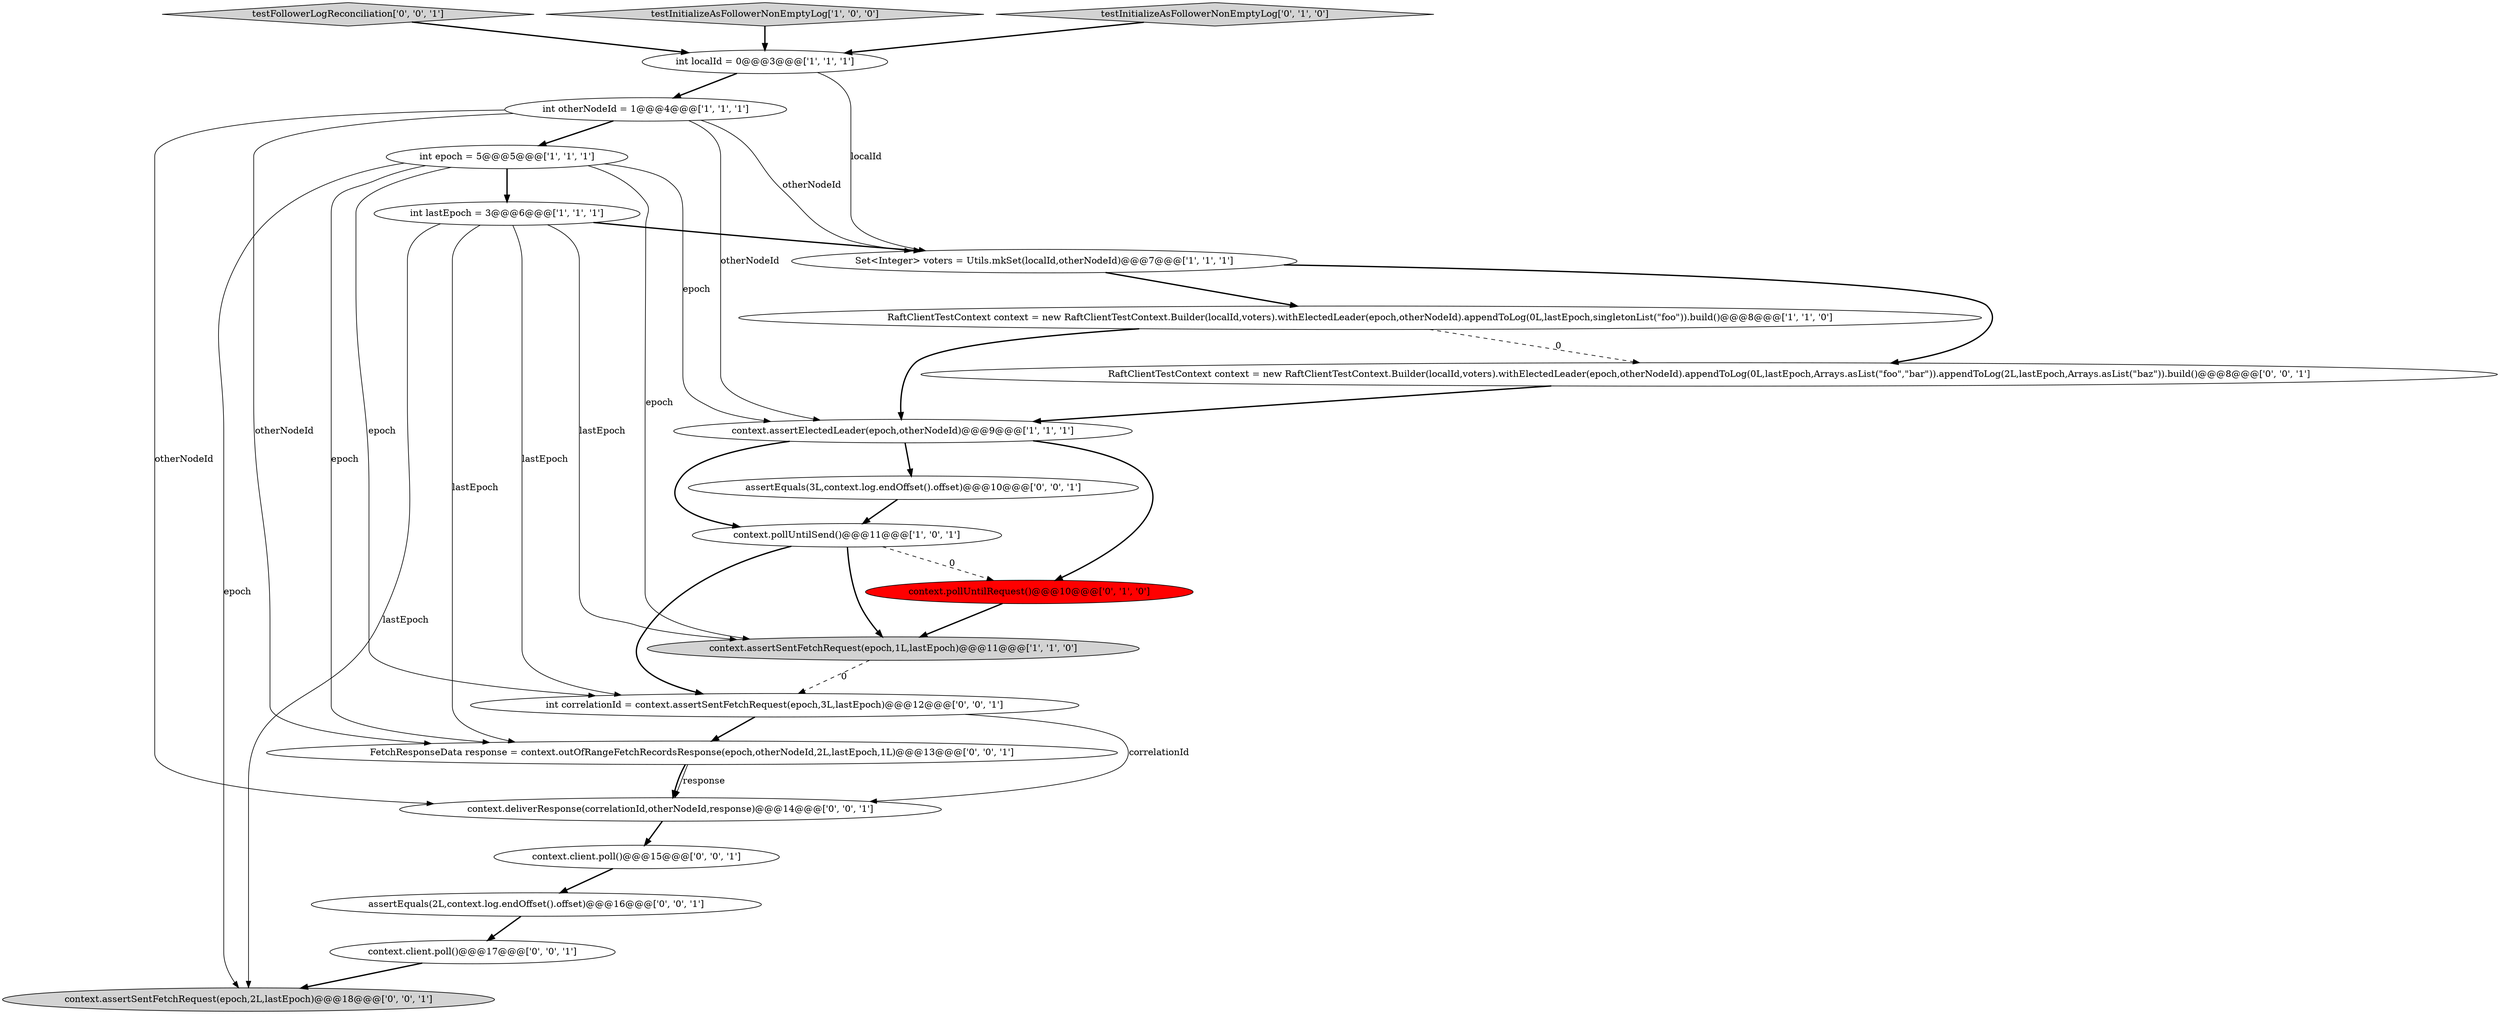 digraph {
7 [style = filled, label = "Set<Integer> voters = Utils.mkSet(localId,otherNodeId)@@@7@@@['1', '1', '1']", fillcolor = white, shape = ellipse image = "AAA0AAABBB1BBB"];
19 [style = filled, label = "assertEquals(3L,context.log.endOffset().offset)@@@10@@@['0', '0', '1']", fillcolor = white, shape = ellipse image = "AAA0AAABBB3BBB"];
13 [style = filled, label = "context.client.poll()@@@15@@@['0', '0', '1']", fillcolor = white, shape = ellipse image = "AAA0AAABBB3BBB"];
18 [style = filled, label = "context.deliverResponse(correlationId,otherNodeId,response)@@@14@@@['0', '0', '1']", fillcolor = white, shape = ellipse image = "AAA0AAABBB3BBB"];
5 [style = filled, label = "RaftClientTestContext context = new RaftClientTestContext.Builder(localId,voters).withElectedLeader(epoch,otherNodeId).appendToLog(0L,lastEpoch,singletonList(\"foo\")).build()@@@8@@@['1', '1', '0']", fillcolor = white, shape = ellipse image = "AAA0AAABBB1BBB"];
0 [style = filled, label = "context.pollUntilSend()@@@11@@@['1', '0', '1']", fillcolor = white, shape = ellipse image = "AAA0AAABBB1BBB"];
16 [style = filled, label = "testFollowerLogReconciliation['0', '0', '1']", fillcolor = lightgray, shape = diamond image = "AAA0AAABBB3BBB"];
8 [style = filled, label = "context.assertElectedLeader(epoch,otherNodeId)@@@9@@@['1', '1', '1']", fillcolor = white, shape = ellipse image = "AAA0AAABBB1BBB"];
12 [style = filled, label = "int correlationId = context.assertSentFetchRequest(epoch,3L,lastEpoch)@@@12@@@['0', '0', '1']", fillcolor = white, shape = ellipse image = "AAA0AAABBB3BBB"];
2 [style = filled, label = "testInitializeAsFollowerNonEmptyLog['1', '0', '0']", fillcolor = lightgray, shape = diamond image = "AAA0AAABBB1BBB"];
10 [style = filled, label = "context.pollUntilRequest()@@@10@@@['0', '1', '0']", fillcolor = red, shape = ellipse image = "AAA1AAABBB2BBB"];
20 [style = filled, label = "assertEquals(2L,context.log.endOffset().offset)@@@16@@@['0', '0', '1']", fillcolor = white, shape = ellipse image = "AAA0AAABBB3BBB"];
14 [style = filled, label = "context.client.poll()@@@17@@@['0', '0', '1']", fillcolor = white, shape = ellipse image = "AAA0AAABBB3BBB"];
3 [style = filled, label = "int otherNodeId = 1@@@4@@@['1', '1', '1']", fillcolor = white, shape = ellipse image = "AAA0AAABBB1BBB"];
1 [style = filled, label = "int localId = 0@@@3@@@['1', '1', '1']", fillcolor = white, shape = ellipse image = "AAA0AAABBB1BBB"];
11 [style = filled, label = "testInitializeAsFollowerNonEmptyLog['0', '1', '0']", fillcolor = lightgray, shape = diamond image = "AAA0AAABBB2BBB"];
6 [style = filled, label = "context.assertSentFetchRequest(epoch,1L,lastEpoch)@@@11@@@['1', '1', '0']", fillcolor = lightgray, shape = ellipse image = "AAA0AAABBB1BBB"];
4 [style = filled, label = "int epoch = 5@@@5@@@['1', '1', '1']", fillcolor = white, shape = ellipse image = "AAA0AAABBB1BBB"];
9 [style = filled, label = "int lastEpoch = 3@@@6@@@['1', '1', '1']", fillcolor = white, shape = ellipse image = "AAA0AAABBB1BBB"];
21 [style = filled, label = "RaftClientTestContext context = new RaftClientTestContext.Builder(localId,voters).withElectedLeader(epoch,otherNodeId).appendToLog(0L,lastEpoch,Arrays.asList(\"foo\",\"bar\")).appendToLog(2L,lastEpoch,Arrays.asList(\"baz\")).build()@@@8@@@['0', '0', '1']", fillcolor = white, shape = ellipse image = "AAA0AAABBB3BBB"];
17 [style = filled, label = "FetchResponseData response = context.outOfRangeFetchRecordsResponse(epoch,otherNodeId,2L,lastEpoch,1L)@@@13@@@['0', '0', '1']", fillcolor = white, shape = ellipse image = "AAA0AAABBB3BBB"];
15 [style = filled, label = "context.assertSentFetchRequest(epoch,2L,lastEpoch)@@@18@@@['0', '0', '1']", fillcolor = lightgray, shape = ellipse image = "AAA0AAABBB3BBB"];
9->12 [style = solid, label="lastEpoch"];
4->9 [style = bold, label=""];
5->8 [style = bold, label=""];
8->10 [style = bold, label=""];
4->6 [style = solid, label="epoch"];
4->12 [style = solid, label="epoch"];
0->6 [style = bold, label=""];
11->1 [style = bold, label=""];
9->15 [style = solid, label="lastEpoch"];
2->1 [style = bold, label=""];
8->19 [style = bold, label=""];
9->6 [style = solid, label="lastEpoch"];
0->12 [style = bold, label=""];
12->17 [style = bold, label=""];
1->3 [style = bold, label=""];
21->8 [style = bold, label=""];
3->8 [style = solid, label="otherNodeId"];
3->17 [style = solid, label="otherNodeId"];
20->14 [style = bold, label=""];
17->18 [style = solid, label="response"];
9->7 [style = bold, label=""];
3->4 [style = bold, label=""];
10->6 [style = bold, label=""];
3->18 [style = solid, label="otherNodeId"];
0->10 [style = dashed, label="0"];
19->0 [style = bold, label=""];
6->12 [style = dashed, label="0"];
8->0 [style = bold, label=""];
4->17 [style = solid, label="epoch"];
9->17 [style = solid, label="lastEpoch"];
7->5 [style = bold, label=""];
3->7 [style = solid, label="otherNodeId"];
16->1 [style = bold, label=""];
12->18 [style = solid, label="correlationId"];
4->8 [style = solid, label="epoch"];
18->13 [style = bold, label=""];
4->15 [style = solid, label="epoch"];
5->21 [style = dashed, label="0"];
7->21 [style = bold, label=""];
14->15 [style = bold, label=""];
1->7 [style = solid, label="localId"];
17->18 [style = bold, label=""];
13->20 [style = bold, label=""];
}
